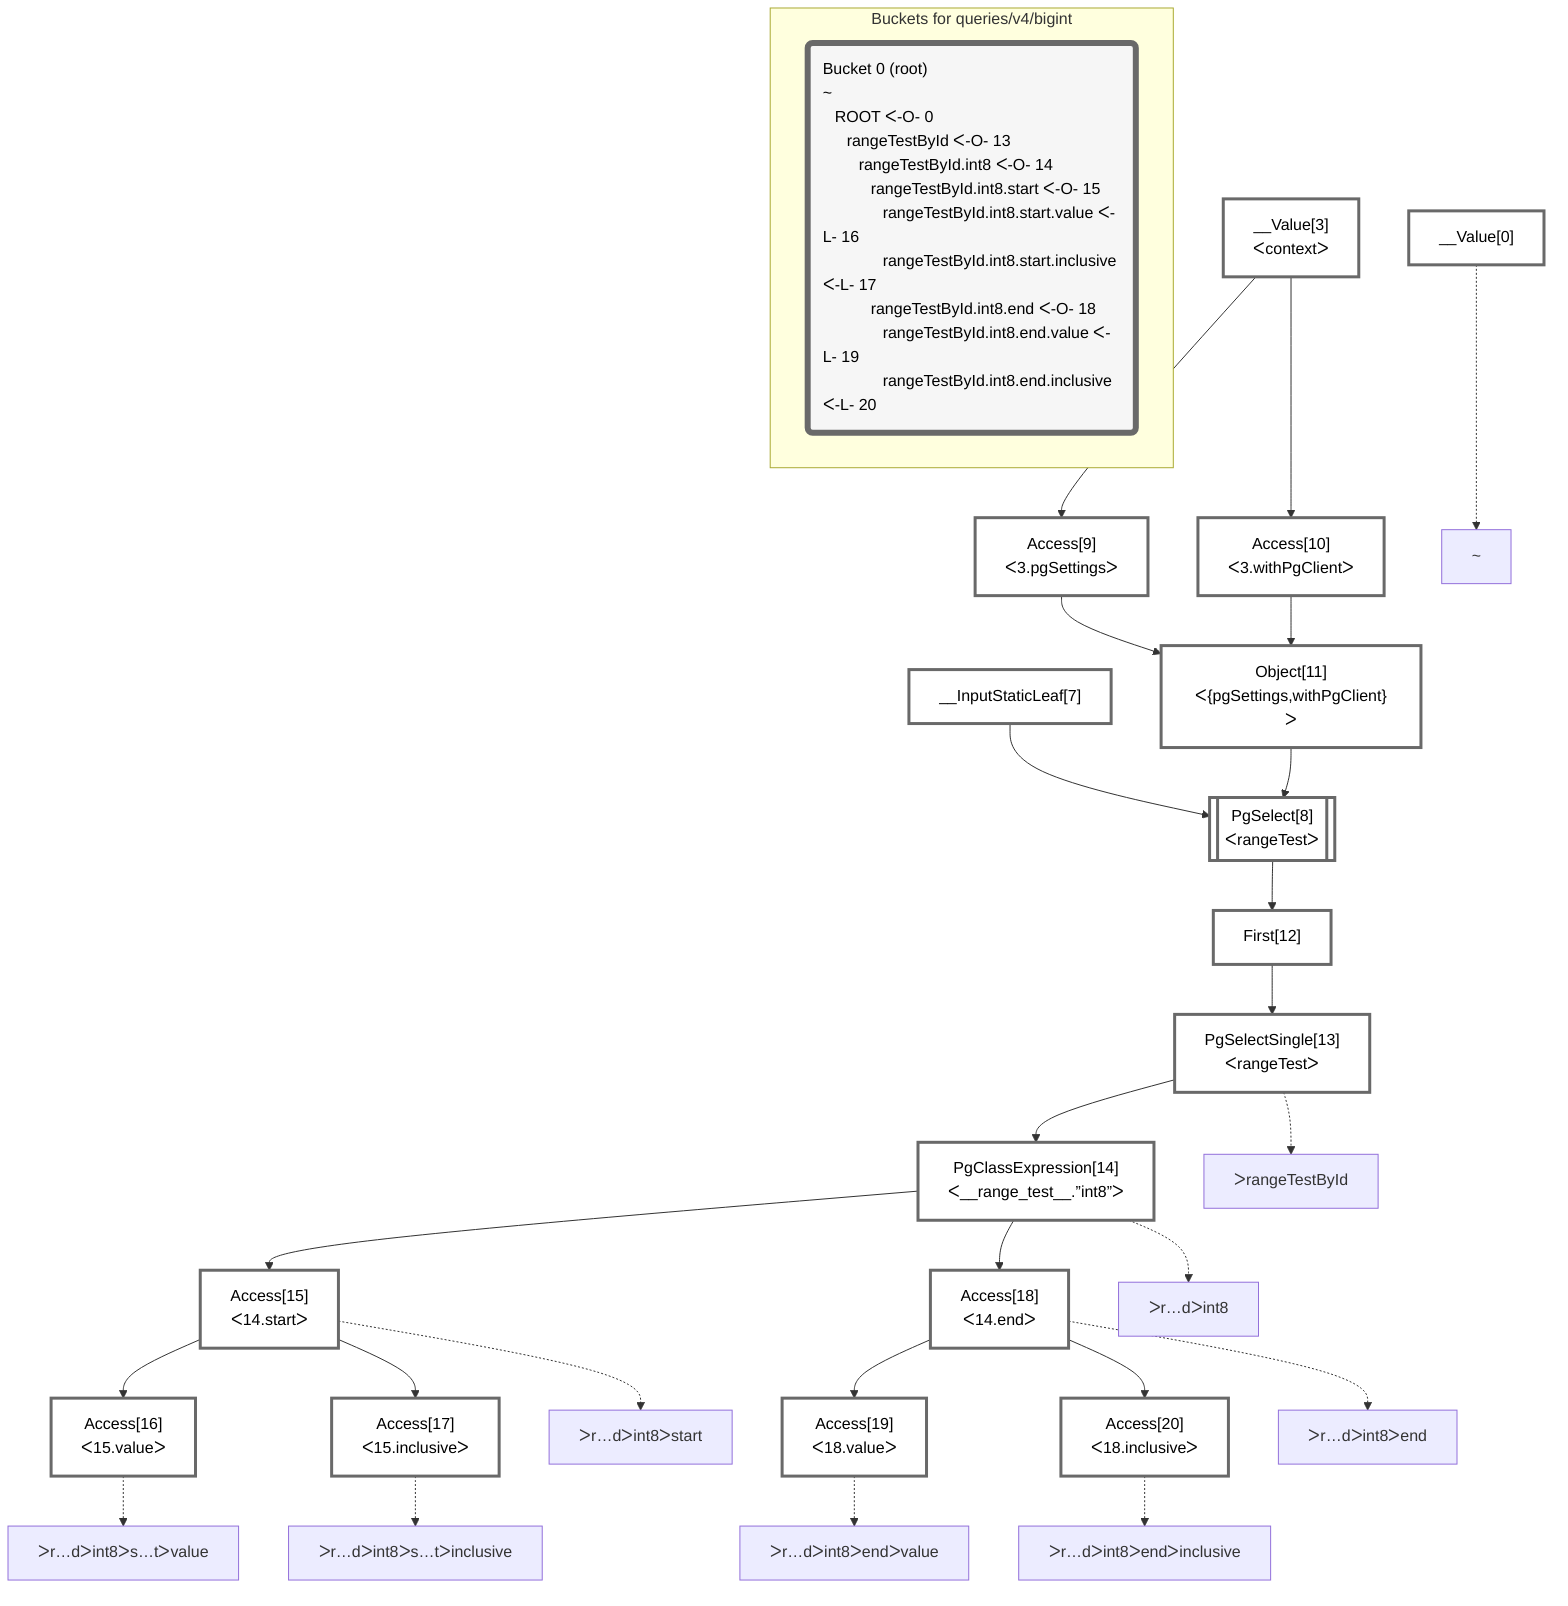 graph TD
    classDef path fill:#eee,stroke:#000,color:#000
    classDef plan fill:#fff,stroke-width:3px,color:#000
    classDef itemplan fill:#fff,stroke-width:6px,color:#000
    classDef sideeffectplan fill:#f00,stroke-width:6px,color:#000
    classDef bucket fill:#f6f6f6,color:#000,stroke-width:6px,text-align:left


    %% define plans
    __Value0["__Value[0]"]:::plan
    __Value3["__Value[3]<br />ᐸcontextᐳ"]:::plan
    __InputStaticLeaf7["__InputStaticLeaf[7]"]:::plan
    Access9["Access[9]<br />ᐸ3.pgSettingsᐳ"]:::plan
    Access10["Access[10]<br />ᐸ3.withPgClientᐳ"]:::plan
    Object11["Object[11]<br />ᐸ{pgSettings,withPgClient}ᐳ"]:::plan
    PgSelect8[["PgSelect[8]<br />ᐸrangeTestᐳ"]]:::plan
    First12["First[12]"]:::plan
    PgSelectSingle13["PgSelectSingle[13]<br />ᐸrangeTestᐳ"]:::plan
    PgClassExpression14["PgClassExpression[14]<br />ᐸ__range_test__.”int8”ᐳ"]:::plan
    Access15["Access[15]<br />ᐸ14.startᐳ"]:::plan
    Access16["Access[16]<br />ᐸ15.valueᐳ"]:::plan
    Access17["Access[17]<br />ᐸ15.inclusiveᐳ"]:::plan
    Access18["Access[18]<br />ᐸ14.endᐳ"]:::plan
    Access19["Access[19]<br />ᐸ18.valueᐳ"]:::plan
    Access20["Access[20]<br />ᐸ18.inclusiveᐳ"]:::plan

    %% plan dependencies
    __Value3 --> Access9
    __Value3 --> Access10
    Access9 & Access10 --> Object11
    Object11 & __InputStaticLeaf7 --> PgSelect8
    PgSelect8 --> First12
    First12 --> PgSelectSingle13
    PgSelectSingle13 --> PgClassExpression14
    PgClassExpression14 --> Access15
    Access15 --> Access16
    Access15 --> Access17
    PgClassExpression14 --> Access18
    Access18 --> Access19
    Access18 --> Access20

    %% plan-to-path relationships
    P0["~"]
    __Value0 -.-> P0
    P13["ᐳrangeTestById"]
    PgSelectSingle13 -.-> P13
    P14["ᐳr…dᐳint8"]
    PgClassExpression14 -.-> P14
    P15["ᐳr…dᐳint8ᐳstart"]
    Access15 -.-> P15
    P16["ᐳr…dᐳint8ᐳs…tᐳvalue"]
    Access16 -.-> P16
    P17["ᐳr…dᐳint8ᐳs…tᐳinclusive"]
    Access17 -.-> P17
    P18["ᐳr…dᐳint8ᐳend"]
    Access18 -.-> P18
    P19["ᐳr…dᐳint8ᐳendᐳvalue"]
    Access19 -.-> P19
    P20["ᐳr…dᐳint8ᐳendᐳinclusive"]
    Access20 -.-> P20

    subgraph "Buckets for queries/v4/bigint"
    Bucket0("Bucket 0 (root)<br />~<br />⠀ROOT ᐸ-O- 0<br />⠀⠀rangeTestById ᐸ-O- 13<br />⠀⠀⠀rangeTestById.int8 ᐸ-O- 14<br />⠀⠀⠀⠀rangeTestById.int8.start ᐸ-O- 15<br />⠀⠀⠀⠀⠀rangeTestById.int8.start.value ᐸ-L- 16<br />⠀⠀⠀⠀⠀rangeTestById.int8.start.inclusive ᐸ-L- 17<br />⠀⠀⠀⠀rangeTestById.int8.end ᐸ-O- 18<br />⠀⠀⠀⠀⠀rangeTestById.int8.end.value ᐸ-L- 19<br />⠀⠀⠀⠀⠀rangeTestById.int8.end.inclusive ᐸ-L- 20"):::bucket
    classDef bucket0 stroke:#696969
    class Bucket0,__Value0,__Value3,__InputStaticLeaf7,PgSelect8,Access9,Access10,Object11,First12,PgSelectSingle13,PgClassExpression14,Access15,Access16,Access17,Access18,Access19,Access20 bucket0
    end